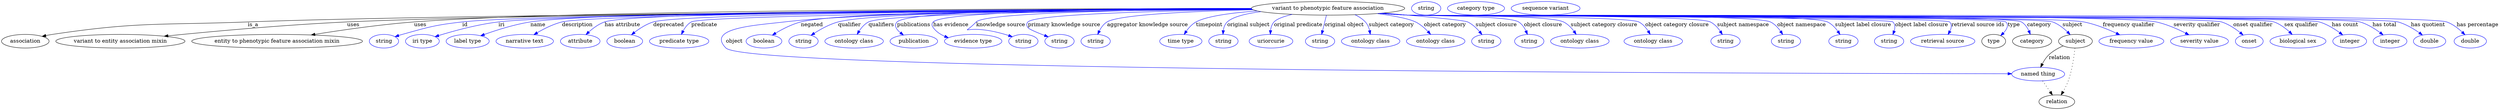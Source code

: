 digraph {
	graph [bb="0,0,6561.4,283"];
	node [label="\N"];
	"variant to phenotypic feature association"	[height=0.5,
		label="variant to phenotypic feature association",
		pos="3485.4,265",
		width=5.5967];
	association	[height=0.5,
		pos="62.394,178",
		width=1.7332];
	"variant to phenotypic feature association" -> association	[label=is_a,
		lp="661.39,221.5",
		pos="e,106.48,190.79 3285.1,262.88 2727,259.55 1161.8,248.67 647.39,229 418.65,220.25 359.75,230.11 133.39,196 127.91,195.17 122.23,194.13 \
116.57,192.98"];
	"variant to entity association mixin"	[height=0.5,
		pos="312.39,178",
		width=4.7121];
	"variant to phenotypic feature association" -> "variant to entity association mixin"	[label=uses,
		lp="924.89,221.5",
		pos="e,427.6,191.24 3284.9,262.97 2762.8,260.03 1369.7,250.36 908.39,229 745.46,221.45 558.08,204.34 437.6,192.25"];
	"entity to phenotypic feature association mixin"	[height=0.5,
		pos="724.39,178",
		width=6.2286];
	"variant to phenotypic feature association" -> "entity to phenotypic feature association mixin"	[label=uses,
		lp="1100.9,221.5",
		pos="e,813.94,194.57 3283.7,264.27 2786,264.4 1509.2,261.47 1084.4,229 995.91,222.24 896,207.81 823.92,196.19"];
	id	[color=blue,
		height=0.5,
		label=string,
		pos="1005.4,178",
		width=1.0652];
	"variant to phenotypic feature association" -> id	[color=blue,
		label=id,
		lp="1217.4,221.5",
		pos="e,1034.4,189.97 3284.9,263.12 2767.4,260.52 1412.9,251.63 1210.4,229 1139.5,221.08 1122,215.28 1053.4,196 1050.3,195.13 1047.1,194.16 \
1043.9,193.14",
		style=solid];
	iri	[color=blue,
		height=0.5,
		label="iri type",
		pos="1106.4,178",
		width=1.2277];
	"variant to phenotypic feature association" -> iri	[color=blue,
		label=iri,
		lp="1313.4,221.5",
		pos="e,1139.4,190.03 3284.6,263.14 2782.4,260.65 1498.2,252.09 1305.4,229 1250.5,222.42 1188.9,205.42 1149,193.06",
		style=solid];
	name	[color=blue,
		height=0.5,
		label="label type",
		pos="1225.4,178",
		width=1.5707];
	"variant to phenotypic feature association" -> name	[color=blue,
		label=name,
		lp="1409.4,221.5",
		pos="e,1259.6,192.5 3284.2,263.83 2795.6,262.97 1572.8,257.9 1389.4,229 1347.7,222.43 1301.9,207.79 1269.3,196.04",
		style=solid];
	description	[color=blue,
		height=0.5,
		label="narrative text",
		pos="1375.4,178",
		width=2.0943];
	"variant to phenotypic feature association" -> description	[color=blue,
		label=description,
		lp="1512.9,221.5",
		pos="e,1399.3,195.27 3284.7,262.97 2792.6,260.12 1559.1,250.82 1472.4,229 1449.7,223.29 1426.3,211.45 1408.2,200.73",
		style=solid];
	"has attribute"	[color=blue,
		height=0.5,
		label=attribute,
		pos="1520.4,178",
		width=1.4443];
	"variant to phenotypic feature association" -> "has attribute"	[color=blue,
		label="has attribute",
		lp="1631.4,221.5",
		pos="e,1535.4,195.44 3284.4,263.72 2811.7,262.6 1663.3,256.99 1584.4,229 1568.8,223.49 1554.1,212.57 1542.8,202.34",
		style=solid];
	deprecated	[color=blue,
		height=0.5,
		label=boolean,
		pos="1637.4,178",
		width=1.2999];
	"variant to phenotypic feature association" -> deprecated	[color=blue,
		label=deprecated,
		lp="1752.9,221.5",
		pos="e,1654.7,194.73 3284.8,263.05 2836.5,260.52 1786.2,252.14 1712.4,229 1694.2,223.3 1676.4,211.71 1662.6,201.13",
		style=solid];
	predicate	[color=blue,
		height=0.5,
		label="predicate type",
		pos="1780.4,178",
		width=2.1665];
	"variant to phenotypic feature association" -> predicate	[color=blue,
		label=predicate,
		lp="1846.4,221.5",
		pos="e,1786.4,196.15 3286,262.27 2849.3,258.16 1844.1,246.78 1812.4,229 1803,223.71 1795.9,214.34 1790.8,205.14",
		style=solid];
	object	[color=blue,
		height=0.5,
		label="named thing",
		pos="5352.4,91",
		width=1.9318];
	"variant to phenotypic feature association" -> object	[color=blue,
		label=object,
		lp="1925.4,178",
		pos="e,5282.9,92.034 3284.3,263.7 2948.7,262.41 2288.6,256.36 2057.4,229 1982.9,220.19 1850.9,213.55 1903.4,160 1964.3,97.835 4761.5,\
92.499 5272.7,92.042",
		style=solid];
	negated	[color=blue,
		height=0.5,
		label=boolean,
		pos="2003.4,178",
		width=1.2999];
	"variant to phenotypic feature association" -> negated	[color=blue,
		label=negated,
		lp="2128.4,221.5",
		pos="e,2025.1,193.99 3284.2,263.93 2927.4,263.08 2210.7,257.74 2099.4,229 2076.2,223 2052.2,210.54 2034,199.56",
		style=solid];
	qualifier	[color=blue,
		height=0.5,
		label=string,
		pos="2106.4,178",
		width=1.0652];
	"variant to phenotypic feature association" -> qualifier	[color=blue,
		label=qualifier,
		lp="2227.4,221.5",
		pos="e,2126.2,193.5 3284.2,263.73 2948.1,262.51 2299,256.56 2197.4,229 2174.9,222.89 2151.9,210.18 2134.6,199.1",
		style=solid];
	qualifiers	[color=blue,
		height=0.5,
		label="ontology class",
		pos="2239.4,178",
		width=2.1304];
	"variant to phenotypic feature association" -> qualifiers	[color=blue,
		label=qualifiers,
		lp="2310.9,221.5",
		pos="e,2247.4,196.2 3285.6,262.69 2953.9,259.88 2321.3,251.58 2277.4,229 2267.1,223.71 2258.8,214.22 2252.6,204.91",
		style=solid];
	publications	[color=blue,
		height=0.5,
		label=publication,
		pos="2396.4,178",
		width=1.7332];
	"variant to phenotypic feature association" -> publications	[color=blue,
		label=publications,
		lp="2396.4,221.5",
		pos="e,2369.2,194.22 3283.8,264.95 2966.7,265.43 2384.2,261.82 2352.4,229 2343.6,219.91 2350.3,209.46 2361,200.47",
		style=solid];
	"has evidence"	[color=blue,
		height=0.5,
		label="evidence type",
		pos="2552.4,178",
		width=2.0943];
	"variant to phenotypic feature association" -> "has evidence"	[color=blue,
		label="has evidence",
		lp="2493.9,221.5",
		pos="e,2487.5,187.16 3284,264.31 2990.3,263.76 2476,258.54 2447.4,229 2442.8,224.21 2443.5,219.41 2447.4,214 2455,203.38 2466.1,195.93 \
2478.1,190.72",
		style=solid];
	"knowledge source"	[color=blue,
		height=0.5,
		label=string,
		pos="2684.4,178",
		width=1.0652];
	"variant to phenotypic feature association" -> "knowledge source"	[color=blue,
		label="knowledge source",
		lp="2624.9,221.5",
		pos="e,2655.4,189.85 3284.5,263.39 3019.9,261.57 2585.1,254.68 2560.4,229 2518.5,185.45 2525.9,228.56 2636.4,196 2639.5,195.09 2642.7,\
194.09 2645.9,193.05",
		style=solid];
	"primary knowledge source"	[color=blue,
		height=0.5,
		label=string,
		pos="2779.4,178",
		width=1.0652];
	"variant to phenotypic feature association" -> "primary knowledge source"	[color=blue,
		label="primary knowledge source",
		lp="2791.4,221.5",
		pos="e,2749.7,189.69 3286.4,261.95 3059.4,258.62 2716.6,250.1 2696.4,229 2691.8,224.18 2692.7,219.55 2696.4,214 2699.2,209.81 2720.1,\
200.99 2740.3,193.26",
		style=solid];
	"aggregator knowledge source"	[color=blue,
		height=0.5,
		label=string,
		pos="2874.4,178",
		width=1.0652];
	"variant to phenotypic feature association" -> "aggregator knowledge source"	[color=blue,
		label="aggregator knowledge source",
		lp="3010.9,221.5",
		pos="e,2879.8,195.97 3288.4,261.14 3133,257.39 2937,248.77 2904.4,229 2895.4,223.54 2888.8,214.28 2884.1,205.2",
		style=solid];
	timepoint	[color=blue,
		height=0.5,
		label="time type",
		pos="3098.4,178",
		width=1.5346];
	"variant to phenotypic feature association" -> timepoint	[color=blue,
		label=timepoint,
		lp="3173.4,221.5",
		pos="e,3107.2,195.91 3299.4,258.03 3232.7,253.22 3167,244.55 3138.4,229 3128,223.36 3119.4,213.81 3112.8,204.56",
		style=solid];
	"original subject"	[color=blue,
		height=0.5,
		label=string,
		pos="3210.4,178",
		width=1.0652];
	"variant to phenotypic feature association" -> "original subject"	[color=blue,
		label="original subject",
		lp="3276.4,221.5",
		pos="e,3209.1,196.24 3309.3,256.24 3269.6,251.06 3235,242.64 3220.4,229 3214.2,223.22 3211.3,214.78 3210,206.47",
		style=solid];
	"original predicate"	[color=blue,
		height=0.5,
		label=uriorcurie,
		pos="3335.4,178",
		width=1.5887];
	"variant to phenotypic feature association" -> "original predicate"	[color=blue,
		label="original predicate",
		lp="3406.9,221.5",
		pos="e,3333.7,196.34 3391.2,249.01 3369.7,243.77 3350.9,237.13 3343.4,229 3337.8,222.91 3335.2,214.52 3334.2,206.36",
		style=solid];
	"original object"	[color=blue,
		height=0.5,
		label=string,
		pos="3464.4,178",
		width=1.0652];
	"variant to phenotypic feature association" -> "original object"	[color=blue,
		label="original object",
		lp="3527.9,221.5",
		pos="e,3468.6,196.18 3481.1,246.8 3478.3,235.16 3474.4,219.55 3471.1,206.24",
		style=solid];
	"subject category"	[color=blue,
		height=0.5,
		label="ontology class",
		pos="3597.4,178",
		width=2.1304];
	"variant to phenotypic feature association" -> "subject category"	[color=blue,
		label="subject category",
		lp="3651.9,221.5",
		pos="e,3596.5,196.22 3556.3,248.05 3566.4,243.27 3575.9,237.06 3583.4,229 3589.2,222.79 3592.6,214.38 3594.6,206.22",
		style=solid];
	"object category"	[color=blue,
		height=0.5,
		label="ontology class",
		pos="3768.4,178",
		width=2.1304];
	"variant to phenotypic feature association" -> "object category"	[color=blue,
		label="object category",
		lp="3792.9,221.5",
		pos="e,3755,196.2 3614.2,251.12 3656.2,245.49 3696.8,238.07 3715.4,229 3727.7,223.02 3739,213.21 3748,203.86",
		style=solid];
	"subject closure"	[color=blue,
		height=0.5,
		label=string,
		pos="3901.4,178",
		width=1.0652];
	"variant to phenotypic feature association" -> "subject closure"	[color=blue,
		label="subject closure",
		lp="3927.9,221.5",
		pos="e,3890.2,195.49 3630.2,252.49 3728.4,244.31 3842.1,233.94 3852.4,229 3864.6,223.19 3875.4,213.03 3883.7,203.37",
		style=solid];
	"object closure"	[color=blue,
		height=0.5,
		label=string,
		pos="4014.4,178",
		width=1.0652];
	"variant to phenotypic feature association" -> "object closure"	[color=blue,
		label="object closure",
		lp="4050.4,221.5",
		pos="e,4009.6,195.93 3627.2,252.21 3650.3,250.39 3674,248.59 3696.4,247 3728.6,244.7 3959.1,246.18 3986.4,229 3995.1,223.56 4001.3,214.42 \
4005.6,205.44",
		style=solid];
	"subject category closure"	[color=blue,
		height=0.5,
		label="ontology class",
		pos="4147.4,178",
		width=2.1304];
	"variant to phenotypic feature association" -> "subject category closure"	[color=blue,
		label="subject category closure",
		lp="4210.9,221.5",
		pos="e,4137.8,196.18 3625.2,252.02 3649,250.19 3673.4,248.43 3696.4,247 3741.7,244.18 4063.6,248.83 4104.4,229 4115.4,223.64 4124.8,214 \
4131.9,204.61",
		style=solid];
	"object category closure"	[color=blue,
		height=0.5,
		label="ontology class",
		pos="4340.4,178",
		width=2.1304];
	"variant to phenotypic feature association" -> "object category closure"	[color=blue,
		label="object category closure",
		lp="4402.9,221.5",
		pos="e,4332.4,196.19 3623.5,251.86 3647.8,250.02 3672.8,248.3 3696.4,247 3730,245.15 4272.4,244.41 4302.4,229 4312.7,223.71 4321,214.21 \
4327.1,204.91",
		style=solid];
	"subject namespace"	[color=blue,
		height=0.5,
		label=string,
		pos="4530.4,178",
		width=1.0652];
	"variant to phenotypic feature association" -> "subject namespace"	[color=blue,
		label="subject namespace",
		lp="4576.4,221.5",
		pos="e,4522.1,195.75 3622.7,251.79 3647.2,249.93 3672.5,248.23 3696.4,247 3740.5,244.73 4450.8,248.56 4490.4,229 4501.2,223.64 4510.1,\
213.82 4516.7,204.29",
		style=solid];
	"object namespace"	[color=blue,
		height=0.5,
		label=string,
		pos="4689.4,178",
		width=1.0652];
	"variant to phenotypic feature association" -> "object namespace"	[color=blue,
		label="object namespace",
		lp="4730.4,221.5",
		pos="e,4680.8,195.78 3622.1,251.75 3646.8,249.89 3672.4,248.19 3696.4,247 3749.2,244.37 4600.8,252.08 4648.4,229 4659.4,223.68 4668.4,\
213.86 4675.2,204.32",
		style=solid];
	"subject label closure"	[color=blue,
		height=0.5,
		label=string,
		pos="4840.4,178",
		width=1.0652];
	"variant to phenotypic feature association" -> "subject label closure"	[color=blue,
		label="subject label closure",
		lp="4892.4,221.5",
		pos="e,4831.5,195.8 3621.8,251.72 3646.6,249.86 3672.3,248.17 3696.4,247 3757.6,244.04 4743.1,255.31 4798.4,229 4809.5,223.7 4818.8,213.89 \
4825.7,204.35",
		style=solid];
	"object label closure"	[color=blue,
		height=0.5,
		label=string,
		pos="4960.4,178",
		width=1.0652];
	"variant to phenotypic feature association" -> "object label closure"	[color=blue,
		label="object label closure",
		lp="5045.9,221.5",
		pos="e,4970.3,195.53 3621.5,251.7 3646.4,249.83 3672.2,248.15 3696.4,247 3714.1,246.16 4958,241.6 4970.4,229 4976.6,222.68 4976.4,213.64 \
4973.9,204.98",
		style=solid];
	"retrieval source ids"	[color=blue,
		height=0.5,
		label="retrieval source",
		pos="5101.4,178",
		width=2.347];
	"variant to phenotypic feature association" -> "retrieval source ids"	[color=blue,
		label="retrieval source ids",
		lp="5193.9,221.5",
		pos="e,5115.4,195.77 3621.2,251.69 3646.2,249.82 3672.1,248.13 3696.4,247 3716.1,246.08 5105.5,243.06 5119.4,229 5125.9,222.37 5124.5,\
213.2 5120.4,204.52",
		style=solid];
	type	[height=0.5,
		pos="5235.4,178",
		width=0.86659];
	"variant to phenotypic feature association" -> type	[color=blue,
		label=type,
		lp="5288.4,221.5",
		pos="e,5253.7,192.61 3621.2,251.67 3646.2,249.8 3672.1,248.12 3696.4,247 3718.2,246 5252.1,244.52 5267.4,229 5275.9,220.41 5269.9,209.22 \
5260.9,199.6",
		style=solid];
	category	[height=0.5,
		pos="5336.4,178",
		width=1.4263];
	"variant to phenotypic feature association" -> category	[color=blue,
		label=category,
		lp="5354.9,221.5",
		pos="e,5331.7,196.12 3621.2,251.66 3646.2,249.79 3672.1,248.11 3696.4,247 3741.1,244.95 5269.9,251.86 5308.4,229 5317.3,223.72 5323.6,\
214.49 5327.9,205.39",
		style=solid];
	subject	[height=0.5,
		pos="5450.4,178",
		width=1.2277];
	"variant to phenotypic feature association" -> subject	[color=blue,
		label=subject,
		lp="5442.4,221.5",
		pos="e,5436.5,195.46 3620.9,251.67 3646,249.79 3672,248.11 3696.4,247 3743.4,244.86 5346.2,245.25 5390.4,229 5405.1,223.57 5418.8,212.81 \
5429.4,202.66",
		style=solid];
	"frequency qualifier"	[color=blue,
		height=0.5,
		label="frequency value",
		pos="5597.4,178",
		width=2.3651];
	"variant to phenotypic feature association" -> "frequency qualifier"	[color=blue,
		label="frequency qualifier",
		lp="5590.4,221.5",
		pos="e,5567,194.85 3620.9,251.66 3646,249.78 3672,248.11 3696.4,247 3795,242.54 5375.6,248.15 5472.4,229 5502.1,223.11 5533.9,210.35 \
5557.9,199.19",
		style=solid];
	"severity qualifier"	[color=blue,
		height=0.5,
		label="severity value",
		pos="5776.4,178",
		width=2.1123];
	"variant to phenotypic feature association" -> "severity qualifier"	[color=blue,
		label="severity qualifier",
		lp="5769.4,221.5",
		pos="e,5748.9,194.85 3620.9,251.64 3646,249.77 3672,248.09 3696.4,247 3805.5,242.11 5555.6,251.9 5662.4,229 5689.6,223.17 5718.2,210.58 \
5740,199.49",
		style=solid];
	"onset qualifier"	[color=blue,
		height=0.5,
		label=onset,
		pos="5906.4,178",
		width=1.011];
	"variant to phenotypic feature association" -> "onset qualifier"	[color=blue,
		label="onset qualifier",
		lp="5915.9,221.5",
		pos="e,5890.5,194.3 3620.7,251.65 3645.8,249.77 3671.9,248.09 3696.4,247 3755.7,244.36 5777.8,246.99 5834.4,229 5852.3,223.31 5869.7,\
211.49 5882.9,200.77",
		style=solid];
	"sex qualifier"	[color=blue,
		height=0.5,
		label="biological sex",
		pos="6034.4,178",
		width=2.0401];
	"variant to phenotypic feature association" -> "sex qualifier"	[color=blue,
		label="sex qualifier",
		lp="6042.4,221.5",
		pos="e,6019.2,195.99 3620.7,251.64 3645.8,249.76 3671.9,248.08 3696.4,247 3759.5,244.21 5911.8,250.04 5971.4,229 5986.4,223.69 6000.6,\
213.16 6011.7,203.12",
		style=solid];
	"has count"	[color=blue,
		height=0.5,
		label=integer,
		pos="6170.4,178",
		width=1.2277];
	"variant to phenotypic feature association" -> "has count"	[color=blue,
		label="has count",
		lp="6158.4,221.5",
		pos="e,6152.1,194.57 3620.7,251.63 3645.8,249.75 3671.9,248.08 3696.4,247 3762.8,244.08 6026.5,247.57 6090.4,229 6109.9,223.34 6129.2,\
211.47 6144,200.72",
		style=solid];
	"has total"	[color=blue,
		height=0.5,
		label=integer,
		pos="6276.4,178",
		width=1.2277];
	"variant to phenotypic feature association" -> "has total"	[color=blue,
		label="has total",
		lp="6261.9,221.5",
		pos="e,6258.4,194.57 3620.7,251.63 3645.8,249.74 3671.9,248.07 3696.4,247 3765.8,243.96 6130.7,248.58 6197.4,229 6216.7,223.34 6235.8,\
211.47 6250.3,200.72",
		style=solid];
	"has quotient"	[color=blue,
		height=0.5,
		label=double,
		pos="6380.4,178",
		width=1.1735];
	"variant to phenotypic feature association" -> "has quotient"	[color=blue,
		label="has quotient",
		lp="6376.4,221.5",
		pos="e,6361.7,194.34 3620.7,251.62 3645.8,249.74 3671.9,248.07 3696.4,247 3768.6,243.85 6227.8,248.59 6297.4,229 6317.6,223.32 6337.8,\
211.33 6353.2,200.52",
		style=solid];
	"has percentage"	[color=blue,
		height=0.5,
		label=double,
		pos="6487.4,178",
		width=1.1735];
	"variant to phenotypic feature association" -> "has percentage"	[color=blue,
		label="has percentage",
		lp="6506.4,221.5",
		pos="e,6473.4,195 3620.4,251.63 3645.6,249.75 3671.8,248.07 3696.4,247 3772.1,243.7 6354,254.47 6425.4,229 6440.7,223.54 6455,212.56 \
6466,202.28",
		style=solid];
	relation	[height=0.5,
		pos="5401.4,18",
		width=1.2999];
	object -> relation	[pos="e,5389.9,35.705 5364,73.174 5370,64.509 5377.4,53.768 5384,44.141",
		style=dotted];
	association_type	[color=blue,
		height=0.5,
		label=string,
		pos="3743.4,265",
		width=1.0652];
	association_category	[color=blue,
		height=0.5,
		label="category type",
		pos="3874.4,265",
		width=2.0762];
	subject -> object	[label=relation,
		lp="5408.4,134.5",
		pos="e,5358.8,108.97 5417.9,165.59 5405.1,159.94 5391,152.13 5380.4,142 5373.4,135.31 5367.7,126.48 5363.3,118.1"];
	subject -> relation	[pos="e,5412.6,35.828 5449,159.99 5446.9,139.02 5442,102.55 5431.4,73 5427.9,63.258 5422.8,53.189 5417.8,44.423",
		style=dotted];
	"variant to phenotypic feature association_subject"	[color=blue,
		height=0.5,
		label="sequence variant",
		pos="4057.4,265",
		width=2.5095];
}
